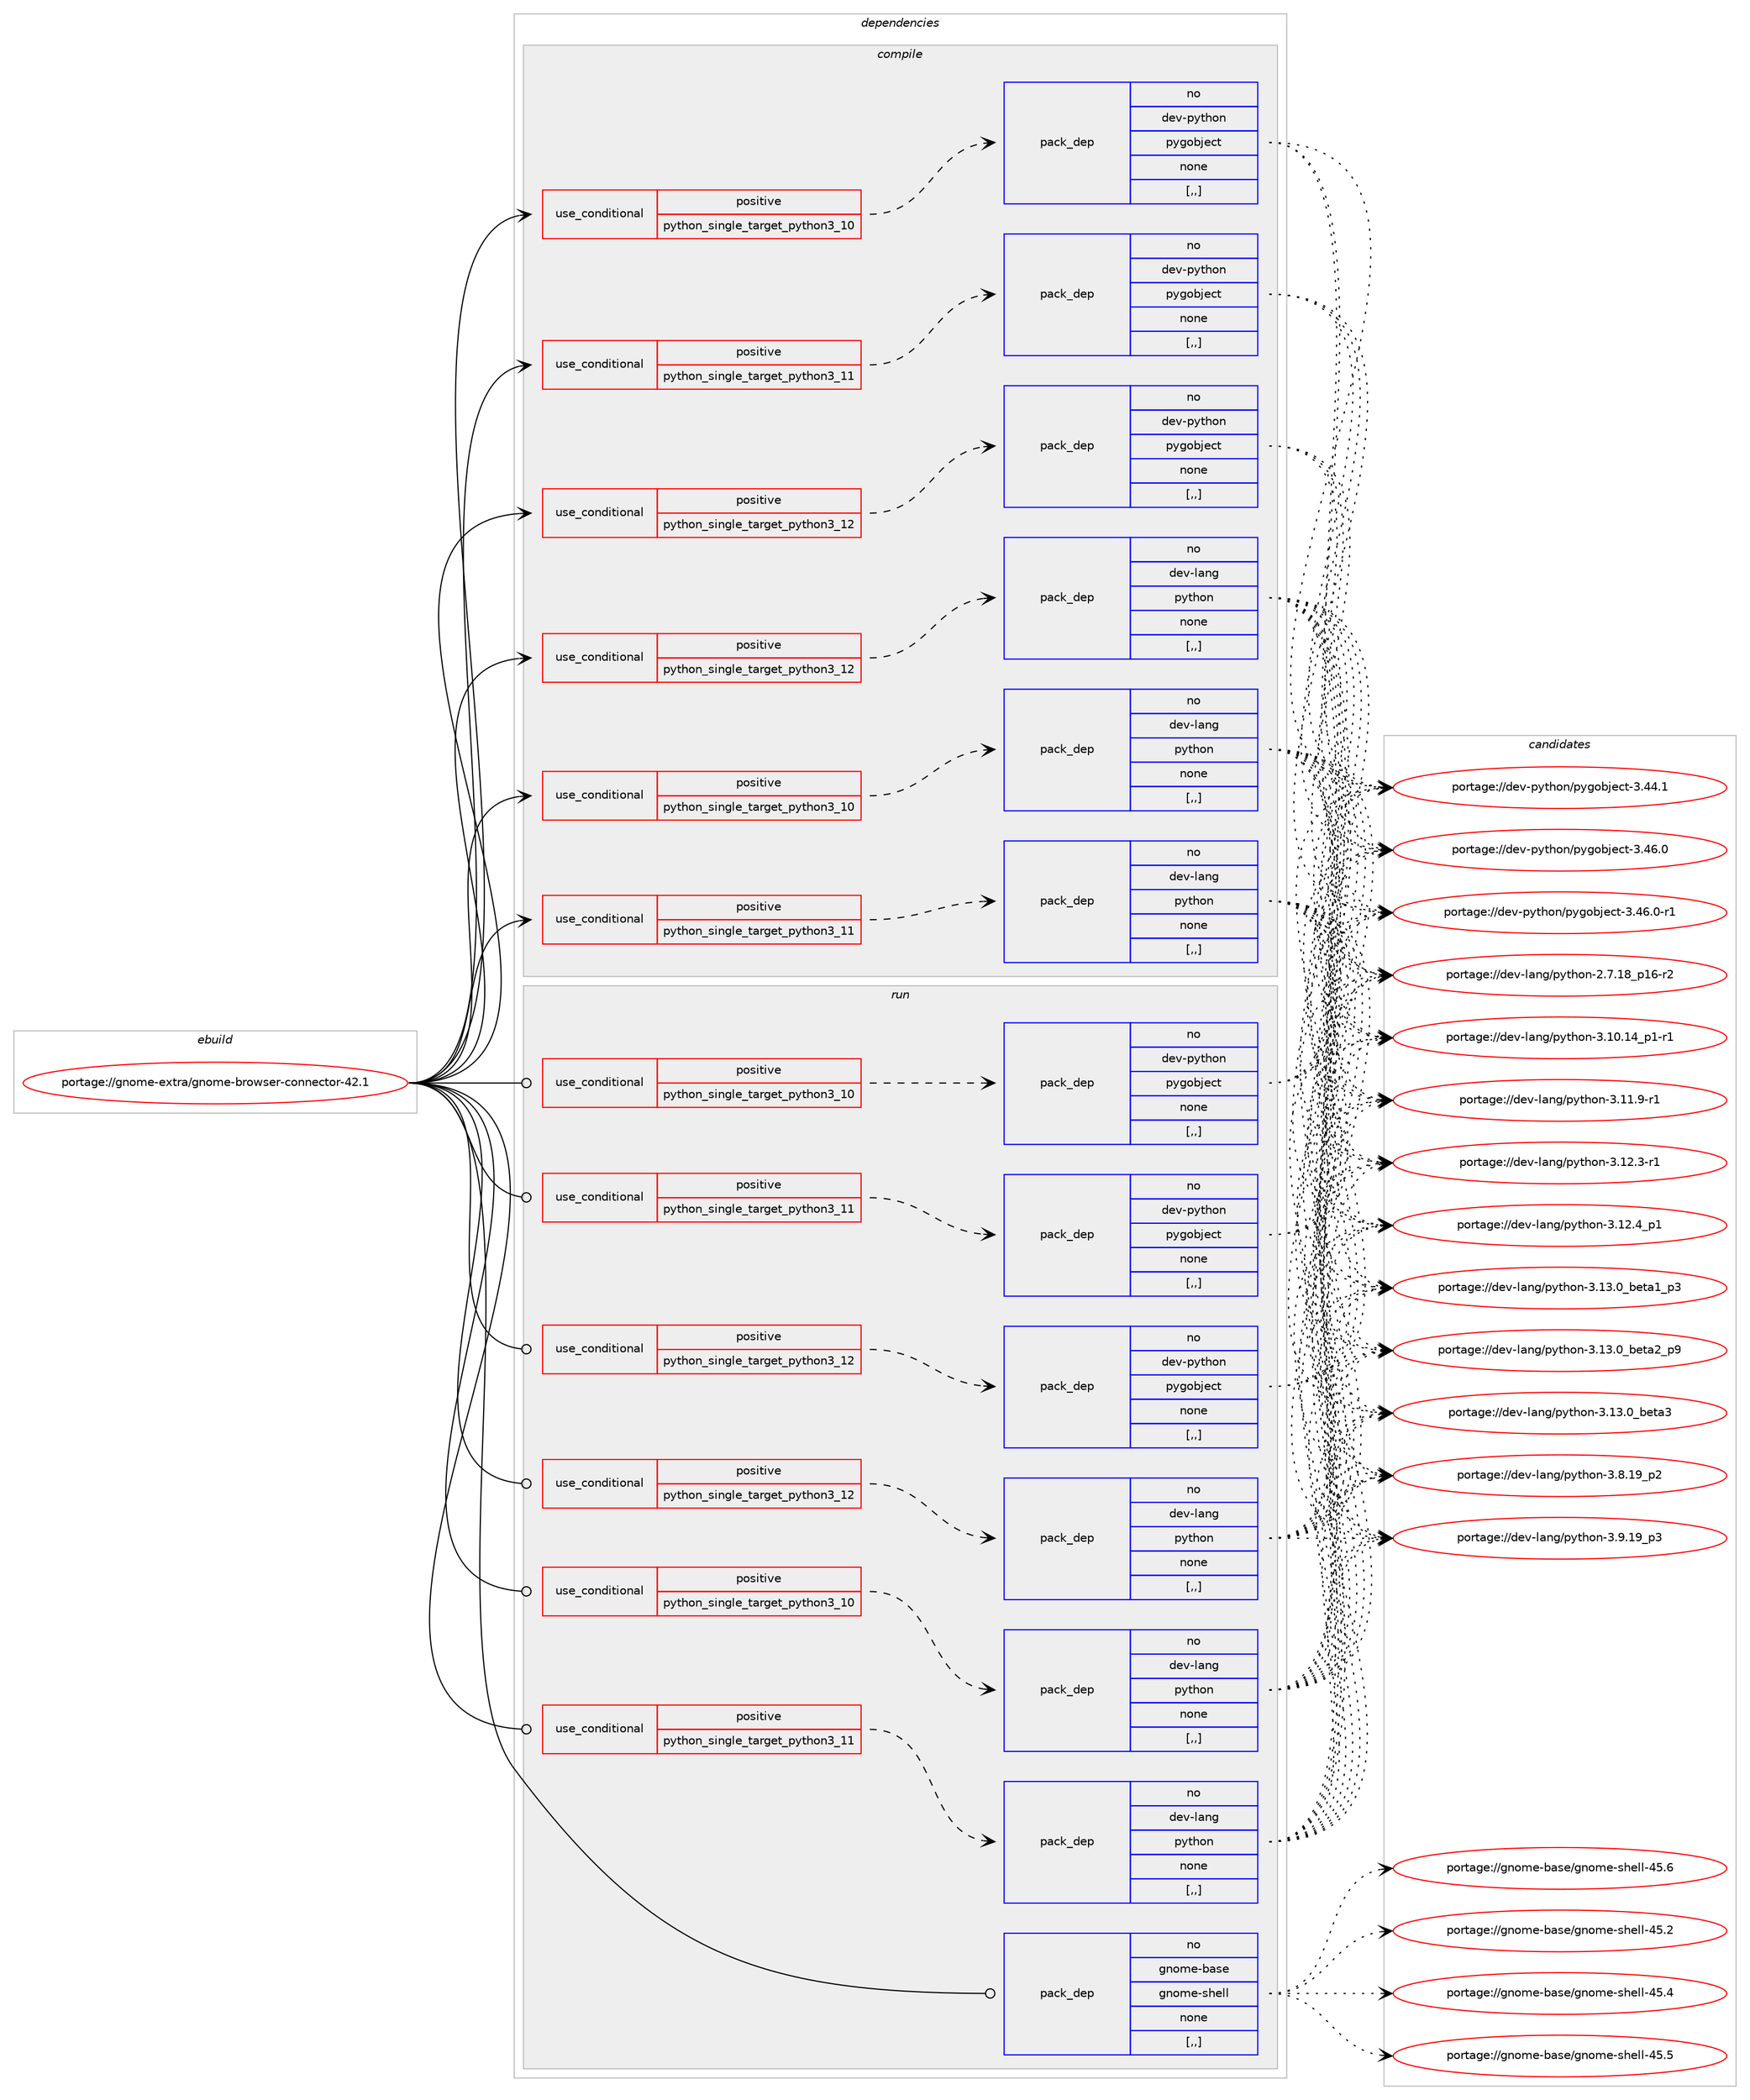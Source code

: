 digraph prolog {

# *************
# Graph options
# *************

newrank=true;
concentrate=true;
compound=true;
graph [rankdir=LR,fontname=Helvetica,fontsize=10,ranksep=1.5];#, ranksep=2.5, nodesep=0.2];
edge  [arrowhead=vee];
node  [fontname=Helvetica,fontsize=10];

# **********
# The ebuild
# **********

subgraph cluster_leftcol {
color=gray;
rank=same;
label=<<i>ebuild</i>>;
id [label="portage://gnome-extra/gnome-browser-connector-42.1", color=red, width=4, href="../gnome-extra/gnome-browser-connector-42.1.svg"];
}

# ****************
# The dependencies
# ****************

subgraph cluster_midcol {
color=gray;
label=<<i>dependencies</i>>;
subgraph cluster_compile {
fillcolor="#eeeeee";
style=filled;
label=<<i>compile</i>>;
subgraph cond64227 {
dependency235148 [label=<<TABLE BORDER="0" CELLBORDER="1" CELLSPACING="0" CELLPADDING="4"><TR><TD ROWSPAN="3" CELLPADDING="10">use_conditional</TD></TR><TR><TD>positive</TD></TR><TR><TD>python_single_target_python3_10</TD></TR></TABLE>>, shape=none, color=red];
subgraph pack169402 {
dependency235149 [label=<<TABLE BORDER="0" CELLBORDER="1" CELLSPACING="0" CELLPADDING="4" WIDTH="220"><TR><TD ROWSPAN="6" CELLPADDING="30">pack_dep</TD></TR><TR><TD WIDTH="110">no</TD></TR><TR><TD>dev-lang</TD></TR><TR><TD>python</TD></TR><TR><TD>none</TD></TR><TR><TD>[,,]</TD></TR></TABLE>>, shape=none, color=blue];
}
dependency235148:e -> dependency235149:w [weight=20,style="dashed",arrowhead="vee"];
}
id:e -> dependency235148:w [weight=20,style="solid",arrowhead="vee"];
subgraph cond64228 {
dependency235150 [label=<<TABLE BORDER="0" CELLBORDER="1" CELLSPACING="0" CELLPADDING="4"><TR><TD ROWSPAN="3" CELLPADDING="10">use_conditional</TD></TR><TR><TD>positive</TD></TR><TR><TD>python_single_target_python3_10</TD></TR></TABLE>>, shape=none, color=red];
subgraph pack169403 {
dependency235151 [label=<<TABLE BORDER="0" CELLBORDER="1" CELLSPACING="0" CELLPADDING="4" WIDTH="220"><TR><TD ROWSPAN="6" CELLPADDING="30">pack_dep</TD></TR><TR><TD WIDTH="110">no</TD></TR><TR><TD>dev-python</TD></TR><TR><TD>pygobject</TD></TR><TR><TD>none</TD></TR><TR><TD>[,,]</TD></TR></TABLE>>, shape=none, color=blue];
}
dependency235150:e -> dependency235151:w [weight=20,style="dashed",arrowhead="vee"];
}
id:e -> dependency235150:w [weight=20,style="solid",arrowhead="vee"];
subgraph cond64229 {
dependency235152 [label=<<TABLE BORDER="0" CELLBORDER="1" CELLSPACING="0" CELLPADDING="4"><TR><TD ROWSPAN="3" CELLPADDING="10">use_conditional</TD></TR><TR><TD>positive</TD></TR><TR><TD>python_single_target_python3_11</TD></TR></TABLE>>, shape=none, color=red];
subgraph pack169404 {
dependency235153 [label=<<TABLE BORDER="0" CELLBORDER="1" CELLSPACING="0" CELLPADDING="4" WIDTH="220"><TR><TD ROWSPAN="6" CELLPADDING="30">pack_dep</TD></TR><TR><TD WIDTH="110">no</TD></TR><TR><TD>dev-lang</TD></TR><TR><TD>python</TD></TR><TR><TD>none</TD></TR><TR><TD>[,,]</TD></TR></TABLE>>, shape=none, color=blue];
}
dependency235152:e -> dependency235153:w [weight=20,style="dashed",arrowhead="vee"];
}
id:e -> dependency235152:w [weight=20,style="solid",arrowhead="vee"];
subgraph cond64230 {
dependency235154 [label=<<TABLE BORDER="0" CELLBORDER="1" CELLSPACING="0" CELLPADDING="4"><TR><TD ROWSPAN="3" CELLPADDING="10">use_conditional</TD></TR><TR><TD>positive</TD></TR><TR><TD>python_single_target_python3_11</TD></TR></TABLE>>, shape=none, color=red];
subgraph pack169405 {
dependency235155 [label=<<TABLE BORDER="0" CELLBORDER="1" CELLSPACING="0" CELLPADDING="4" WIDTH="220"><TR><TD ROWSPAN="6" CELLPADDING="30">pack_dep</TD></TR><TR><TD WIDTH="110">no</TD></TR><TR><TD>dev-python</TD></TR><TR><TD>pygobject</TD></TR><TR><TD>none</TD></TR><TR><TD>[,,]</TD></TR></TABLE>>, shape=none, color=blue];
}
dependency235154:e -> dependency235155:w [weight=20,style="dashed",arrowhead="vee"];
}
id:e -> dependency235154:w [weight=20,style="solid",arrowhead="vee"];
subgraph cond64231 {
dependency235156 [label=<<TABLE BORDER="0" CELLBORDER="1" CELLSPACING="0" CELLPADDING="4"><TR><TD ROWSPAN="3" CELLPADDING="10">use_conditional</TD></TR><TR><TD>positive</TD></TR><TR><TD>python_single_target_python3_12</TD></TR></TABLE>>, shape=none, color=red];
subgraph pack169406 {
dependency235157 [label=<<TABLE BORDER="0" CELLBORDER="1" CELLSPACING="0" CELLPADDING="4" WIDTH="220"><TR><TD ROWSPAN="6" CELLPADDING="30">pack_dep</TD></TR><TR><TD WIDTH="110">no</TD></TR><TR><TD>dev-lang</TD></TR><TR><TD>python</TD></TR><TR><TD>none</TD></TR><TR><TD>[,,]</TD></TR></TABLE>>, shape=none, color=blue];
}
dependency235156:e -> dependency235157:w [weight=20,style="dashed",arrowhead="vee"];
}
id:e -> dependency235156:w [weight=20,style="solid",arrowhead="vee"];
subgraph cond64232 {
dependency235158 [label=<<TABLE BORDER="0" CELLBORDER="1" CELLSPACING="0" CELLPADDING="4"><TR><TD ROWSPAN="3" CELLPADDING="10">use_conditional</TD></TR><TR><TD>positive</TD></TR><TR><TD>python_single_target_python3_12</TD></TR></TABLE>>, shape=none, color=red];
subgraph pack169407 {
dependency235159 [label=<<TABLE BORDER="0" CELLBORDER="1" CELLSPACING="0" CELLPADDING="4" WIDTH="220"><TR><TD ROWSPAN="6" CELLPADDING="30">pack_dep</TD></TR><TR><TD WIDTH="110">no</TD></TR><TR><TD>dev-python</TD></TR><TR><TD>pygobject</TD></TR><TR><TD>none</TD></TR><TR><TD>[,,]</TD></TR></TABLE>>, shape=none, color=blue];
}
dependency235158:e -> dependency235159:w [weight=20,style="dashed",arrowhead="vee"];
}
id:e -> dependency235158:w [weight=20,style="solid",arrowhead="vee"];
}
subgraph cluster_compileandrun {
fillcolor="#eeeeee";
style=filled;
label=<<i>compile and run</i>>;
}
subgraph cluster_run {
fillcolor="#eeeeee";
style=filled;
label=<<i>run</i>>;
subgraph cond64233 {
dependency235160 [label=<<TABLE BORDER="0" CELLBORDER="1" CELLSPACING="0" CELLPADDING="4"><TR><TD ROWSPAN="3" CELLPADDING="10">use_conditional</TD></TR><TR><TD>positive</TD></TR><TR><TD>python_single_target_python3_10</TD></TR></TABLE>>, shape=none, color=red];
subgraph pack169408 {
dependency235161 [label=<<TABLE BORDER="0" CELLBORDER="1" CELLSPACING="0" CELLPADDING="4" WIDTH="220"><TR><TD ROWSPAN="6" CELLPADDING="30">pack_dep</TD></TR><TR><TD WIDTH="110">no</TD></TR><TR><TD>dev-lang</TD></TR><TR><TD>python</TD></TR><TR><TD>none</TD></TR><TR><TD>[,,]</TD></TR></TABLE>>, shape=none, color=blue];
}
dependency235160:e -> dependency235161:w [weight=20,style="dashed",arrowhead="vee"];
}
id:e -> dependency235160:w [weight=20,style="solid",arrowhead="odot"];
subgraph cond64234 {
dependency235162 [label=<<TABLE BORDER="0" CELLBORDER="1" CELLSPACING="0" CELLPADDING="4"><TR><TD ROWSPAN="3" CELLPADDING="10">use_conditional</TD></TR><TR><TD>positive</TD></TR><TR><TD>python_single_target_python3_10</TD></TR></TABLE>>, shape=none, color=red];
subgraph pack169409 {
dependency235163 [label=<<TABLE BORDER="0" CELLBORDER="1" CELLSPACING="0" CELLPADDING="4" WIDTH="220"><TR><TD ROWSPAN="6" CELLPADDING="30">pack_dep</TD></TR><TR><TD WIDTH="110">no</TD></TR><TR><TD>dev-python</TD></TR><TR><TD>pygobject</TD></TR><TR><TD>none</TD></TR><TR><TD>[,,]</TD></TR></TABLE>>, shape=none, color=blue];
}
dependency235162:e -> dependency235163:w [weight=20,style="dashed",arrowhead="vee"];
}
id:e -> dependency235162:w [weight=20,style="solid",arrowhead="odot"];
subgraph cond64235 {
dependency235164 [label=<<TABLE BORDER="0" CELLBORDER="1" CELLSPACING="0" CELLPADDING="4"><TR><TD ROWSPAN="3" CELLPADDING="10">use_conditional</TD></TR><TR><TD>positive</TD></TR><TR><TD>python_single_target_python3_11</TD></TR></TABLE>>, shape=none, color=red];
subgraph pack169410 {
dependency235165 [label=<<TABLE BORDER="0" CELLBORDER="1" CELLSPACING="0" CELLPADDING="4" WIDTH="220"><TR><TD ROWSPAN="6" CELLPADDING="30">pack_dep</TD></TR><TR><TD WIDTH="110">no</TD></TR><TR><TD>dev-lang</TD></TR><TR><TD>python</TD></TR><TR><TD>none</TD></TR><TR><TD>[,,]</TD></TR></TABLE>>, shape=none, color=blue];
}
dependency235164:e -> dependency235165:w [weight=20,style="dashed",arrowhead="vee"];
}
id:e -> dependency235164:w [weight=20,style="solid",arrowhead="odot"];
subgraph cond64236 {
dependency235166 [label=<<TABLE BORDER="0" CELLBORDER="1" CELLSPACING="0" CELLPADDING="4"><TR><TD ROWSPAN="3" CELLPADDING="10">use_conditional</TD></TR><TR><TD>positive</TD></TR><TR><TD>python_single_target_python3_11</TD></TR></TABLE>>, shape=none, color=red];
subgraph pack169411 {
dependency235167 [label=<<TABLE BORDER="0" CELLBORDER="1" CELLSPACING="0" CELLPADDING="4" WIDTH="220"><TR><TD ROWSPAN="6" CELLPADDING="30">pack_dep</TD></TR><TR><TD WIDTH="110">no</TD></TR><TR><TD>dev-python</TD></TR><TR><TD>pygobject</TD></TR><TR><TD>none</TD></TR><TR><TD>[,,]</TD></TR></TABLE>>, shape=none, color=blue];
}
dependency235166:e -> dependency235167:w [weight=20,style="dashed",arrowhead="vee"];
}
id:e -> dependency235166:w [weight=20,style="solid",arrowhead="odot"];
subgraph cond64237 {
dependency235168 [label=<<TABLE BORDER="0" CELLBORDER="1" CELLSPACING="0" CELLPADDING="4"><TR><TD ROWSPAN="3" CELLPADDING="10">use_conditional</TD></TR><TR><TD>positive</TD></TR><TR><TD>python_single_target_python3_12</TD></TR></TABLE>>, shape=none, color=red];
subgraph pack169412 {
dependency235169 [label=<<TABLE BORDER="0" CELLBORDER="1" CELLSPACING="0" CELLPADDING="4" WIDTH="220"><TR><TD ROWSPAN="6" CELLPADDING="30">pack_dep</TD></TR><TR><TD WIDTH="110">no</TD></TR><TR><TD>dev-lang</TD></TR><TR><TD>python</TD></TR><TR><TD>none</TD></TR><TR><TD>[,,]</TD></TR></TABLE>>, shape=none, color=blue];
}
dependency235168:e -> dependency235169:w [weight=20,style="dashed",arrowhead="vee"];
}
id:e -> dependency235168:w [weight=20,style="solid",arrowhead="odot"];
subgraph cond64238 {
dependency235170 [label=<<TABLE BORDER="0" CELLBORDER="1" CELLSPACING="0" CELLPADDING="4"><TR><TD ROWSPAN="3" CELLPADDING="10">use_conditional</TD></TR><TR><TD>positive</TD></TR><TR><TD>python_single_target_python3_12</TD></TR></TABLE>>, shape=none, color=red];
subgraph pack169413 {
dependency235171 [label=<<TABLE BORDER="0" CELLBORDER="1" CELLSPACING="0" CELLPADDING="4" WIDTH="220"><TR><TD ROWSPAN="6" CELLPADDING="30">pack_dep</TD></TR><TR><TD WIDTH="110">no</TD></TR><TR><TD>dev-python</TD></TR><TR><TD>pygobject</TD></TR><TR><TD>none</TD></TR><TR><TD>[,,]</TD></TR></TABLE>>, shape=none, color=blue];
}
dependency235170:e -> dependency235171:w [weight=20,style="dashed",arrowhead="vee"];
}
id:e -> dependency235170:w [weight=20,style="solid",arrowhead="odot"];
subgraph pack169414 {
dependency235172 [label=<<TABLE BORDER="0" CELLBORDER="1" CELLSPACING="0" CELLPADDING="4" WIDTH="220"><TR><TD ROWSPAN="6" CELLPADDING="30">pack_dep</TD></TR><TR><TD WIDTH="110">no</TD></TR><TR><TD>gnome-base</TD></TR><TR><TD>gnome-shell</TD></TR><TR><TD>none</TD></TR><TR><TD>[,,]</TD></TR></TABLE>>, shape=none, color=blue];
}
id:e -> dependency235172:w [weight=20,style="solid",arrowhead="odot"];
}
}

# **************
# The candidates
# **************

subgraph cluster_choices {
rank=same;
color=gray;
label=<<i>candidates</i>>;

subgraph choice169402 {
color=black;
nodesep=1;
choice100101118451089711010347112121116104111110455046554649569511249544511450 [label="portage://dev-lang/python-2.7.18_p16-r2", color=red, width=4,href="../dev-lang/python-2.7.18_p16-r2.svg"];
choice100101118451089711010347112121116104111110455146494846495295112494511449 [label="portage://dev-lang/python-3.10.14_p1-r1", color=red, width=4,href="../dev-lang/python-3.10.14_p1-r1.svg"];
choice100101118451089711010347112121116104111110455146494946574511449 [label="portage://dev-lang/python-3.11.9-r1", color=red, width=4,href="../dev-lang/python-3.11.9-r1.svg"];
choice100101118451089711010347112121116104111110455146495046514511449 [label="portage://dev-lang/python-3.12.3-r1", color=red, width=4,href="../dev-lang/python-3.12.3-r1.svg"];
choice100101118451089711010347112121116104111110455146495046529511249 [label="portage://dev-lang/python-3.12.4_p1", color=red, width=4,href="../dev-lang/python-3.12.4_p1.svg"];
choice10010111845108971101034711212111610411111045514649514648959810111697499511251 [label="portage://dev-lang/python-3.13.0_beta1_p3", color=red, width=4,href="../dev-lang/python-3.13.0_beta1_p3.svg"];
choice10010111845108971101034711212111610411111045514649514648959810111697509511257 [label="portage://dev-lang/python-3.13.0_beta2_p9", color=red, width=4,href="../dev-lang/python-3.13.0_beta2_p9.svg"];
choice1001011184510897110103471121211161041111104551464951464895981011169751 [label="portage://dev-lang/python-3.13.0_beta3", color=red, width=4,href="../dev-lang/python-3.13.0_beta3.svg"];
choice100101118451089711010347112121116104111110455146564649579511250 [label="portage://dev-lang/python-3.8.19_p2", color=red, width=4,href="../dev-lang/python-3.8.19_p2.svg"];
choice100101118451089711010347112121116104111110455146574649579511251 [label="portage://dev-lang/python-3.9.19_p3", color=red, width=4,href="../dev-lang/python-3.9.19_p3.svg"];
dependency235149:e -> choice100101118451089711010347112121116104111110455046554649569511249544511450:w [style=dotted,weight="100"];
dependency235149:e -> choice100101118451089711010347112121116104111110455146494846495295112494511449:w [style=dotted,weight="100"];
dependency235149:e -> choice100101118451089711010347112121116104111110455146494946574511449:w [style=dotted,weight="100"];
dependency235149:e -> choice100101118451089711010347112121116104111110455146495046514511449:w [style=dotted,weight="100"];
dependency235149:e -> choice100101118451089711010347112121116104111110455146495046529511249:w [style=dotted,weight="100"];
dependency235149:e -> choice10010111845108971101034711212111610411111045514649514648959810111697499511251:w [style=dotted,weight="100"];
dependency235149:e -> choice10010111845108971101034711212111610411111045514649514648959810111697509511257:w [style=dotted,weight="100"];
dependency235149:e -> choice1001011184510897110103471121211161041111104551464951464895981011169751:w [style=dotted,weight="100"];
dependency235149:e -> choice100101118451089711010347112121116104111110455146564649579511250:w [style=dotted,weight="100"];
dependency235149:e -> choice100101118451089711010347112121116104111110455146574649579511251:w [style=dotted,weight="100"];
}
subgraph choice169403 {
color=black;
nodesep=1;
choice1001011184511212111610411111047112121103111981061019911645514652524649 [label="portage://dev-python/pygobject-3.44.1", color=red, width=4,href="../dev-python/pygobject-3.44.1.svg"];
choice1001011184511212111610411111047112121103111981061019911645514652544648 [label="portage://dev-python/pygobject-3.46.0", color=red, width=4,href="../dev-python/pygobject-3.46.0.svg"];
choice10010111845112121116104111110471121211031119810610199116455146525446484511449 [label="portage://dev-python/pygobject-3.46.0-r1", color=red, width=4,href="../dev-python/pygobject-3.46.0-r1.svg"];
dependency235151:e -> choice1001011184511212111610411111047112121103111981061019911645514652524649:w [style=dotted,weight="100"];
dependency235151:e -> choice1001011184511212111610411111047112121103111981061019911645514652544648:w [style=dotted,weight="100"];
dependency235151:e -> choice10010111845112121116104111110471121211031119810610199116455146525446484511449:w [style=dotted,weight="100"];
}
subgraph choice169404 {
color=black;
nodesep=1;
choice100101118451089711010347112121116104111110455046554649569511249544511450 [label="portage://dev-lang/python-2.7.18_p16-r2", color=red, width=4,href="../dev-lang/python-2.7.18_p16-r2.svg"];
choice100101118451089711010347112121116104111110455146494846495295112494511449 [label="portage://dev-lang/python-3.10.14_p1-r1", color=red, width=4,href="../dev-lang/python-3.10.14_p1-r1.svg"];
choice100101118451089711010347112121116104111110455146494946574511449 [label="portage://dev-lang/python-3.11.9-r1", color=red, width=4,href="../dev-lang/python-3.11.9-r1.svg"];
choice100101118451089711010347112121116104111110455146495046514511449 [label="portage://dev-lang/python-3.12.3-r1", color=red, width=4,href="../dev-lang/python-3.12.3-r1.svg"];
choice100101118451089711010347112121116104111110455146495046529511249 [label="portage://dev-lang/python-3.12.4_p1", color=red, width=4,href="../dev-lang/python-3.12.4_p1.svg"];
choice10010111845108971101034711212111610411111045514649514648959810111697499511251 [label="portage://dev-lang/python-3.13.0_beta1_p3", color=red, width=4,href="../dev-lang/python-3.13.0_beta1_p3.svg"];
choice10010111845108971101034711212111610411111045514649514648959810111697509511257 [label="portage://dev-lang/python-3.13.0_beta2_p9", color=red, width=4,href="../dev-lang/python-3.13.0_beta2_p9.svg"];
choice1001011184510897110103471121211161041111104551464951464895981011169751 [label="portage://dev-lang/python-3.13.0_beta3", color=red, width=4,href="../dev-lang/python-3.13.0_beta3.svg"];
choice100101118451089711010347112121116104111110455146564649579511250 [label="portage://dev-lang/python-3.8.19_p2", color=red, width=4,href="../dev-lang/python-3.8.19_p2.svg"];
choice100101118451089711010347112121116104111110455146574649579511251 [label="portage://dev-lang/python-3.9.19_p3", color=red, width=4,href="../dev-lang/python-3.9.19_p3.svg"];
dependency235153:e -> choice100101118451089711010347112121116104111110455046554649569511249544511450:w [style=dotted,weight="100"];
dependency235153:e -> choice100101118451089711010347112121116104111110455146494846495295112494511449:w [style=dotted,weight="100"];
dependency235153:e -> choice100101118451089711010347112121116104111110455146494946574511449:w [style=dotted,weight="100"];
dependency235153:e -> choice100101118451089711010347112121116104111110455146495046514511449:w [style=dotted,weight="100"];
dependency235153:e -> choice100101118451089711010347112121116104111110455146495046529511249:w [style=dotted,weight="100"];
dependency235153:e -> choice10010111845108971101034711212111610411111045514649514648959810111697499511251:w [style=dotted,weight="100"];
dependency235153:e -> choice10010111845108971101034711212111610411111045514649514648959810111697509511257:w [style=dotted,weight="100"];
dependency235153:e -> choice1001011184510897110103471121211161041111104551464951464895981011169751:w [style=dotted,weight="100"];
dependency235153:e -> choice100101118451089711010347112121116104111110455146564649579511250:w [style=dotted,weight="100"];
dependency235153:e -> choice100101118451089711010347112121116104111110455146574649579511251:w [style=dotted,weight="100"];
}
subgraph choice169405 {
color=black;
nodesep=1;
choice1001011184511212111610411111047112121103111981061019911645514652524649 [label="portage://dev-python/pygobject-3.44.1", color=red, width=4,href="../dev-python/pygobject-3.44.1.svg"];
choice1001011184511212111610411111047112121103111981061019911645514652544648 [label="portage://dev-python/pygobject-3.46.0", color=red, width=4,href="../dev-python/pygobject-3.46.0.svg"];
choice10010111845112121116104111110471121211031119810610199116455146525446484511449 [label="portage://dev-python/pygobject-3.46.0-r1", color=red, width=4,href="../dev-python/pygobject-3.46.0-r1.svg"];
dependency235155:e -> choice1001011184511212111610411111047112121103111981061019911645514652524649:w [style=dotted,weight="100"];
dependency235155:e -> choice1001011184511212111610411111047112121103111981061019911645514652544648:w [style=dotted,weight="100"];
dependency235155:e -> choice10010111845112121116104111110471121211031119810610199116455146525446484511449:w [style=dotted,weight="100"];
}
subgraph choice169406 {
color=black;
nodesep=1;
choice100101118451089711010347112121116104111110455046554649569511249544511450 [label="portage://dev-lang/python-2.7.18_p16-r2", color=red, width=4,href="../dev-lang/python-2.7.18_p16-r2.svg"];
choice100101118451089711010347112121116104111110455146494846495295112494511449 [label="portage://dev-lang/python-3.10.14_p1-r1", color=red, width=4,href="../dev-lang/python-3.10.14_p1-r1.svg"];
choice100101118451089711010347112121116104111110455146494946574511449 [label="portage://dev-lang/python-3.11.9-r1", color=red, width=4,href="../dev-lang/python-3.11.9-r1.svg"];
choice100101118451089711010347112121116104111110455146495046514511449 [label="portage://dev-lang/python-3.12.3-r1", color=red, width=4,href="../dev-lang/python-3.12.3-r1.svg"];
choice100101118451089711010347112121116104111110455146495046529511249 [label="portage://dev-lang/python-3.12.4_p1", color=red, width=4,href="../dev-lang/python-3.12.4_p1.svg"];
choice10010111845108971101034711212111610411111045514649514648959810111697499511251 [label="portage://dev-lang/python-3.13.0_beta1_p3", color=red, width=4,href="../dev-lang/python-3.13.0_beta1_p3.svg"];
choice10010111845108971101034711212111610411111045514649514648959810111697509511257 [label="portage://dev-lang/python-3.13.0_beta2_p9", color=red, width=4,href="../dev-lang/python-3.13.0_beta2_p9.svg"];
choice1001011184510897110103471121211161041111104551464951464895981011169751 [label="portage://dev-lang/python-3.13.0_beta3", color=red, width=4,href="../dev-lang/python-3.13.0_beta3.svg"];
choice100101118451089711010347112121116104111110455146564649579511250 [label="portage://dev-lang/python-3.8.19_p2", color=red, width=4,href="../dev-lang/python-3.8.19_p2.svg"];
choice100101118451089711010347112121116104111110455146574649579511251 [label="portage://dev-lang/python-3.9.19_p3", color=red, width=4,href="../dev-lang/python-3.9.19_p3.svg"];
dependency235157:e -> choice100101118451089711010347112121116104111110455046554649569511249544511450:w [style=dotted,weight="100"];
dependency235157:e -> choice100101118451089711010347112121116104111110455146494846495295112494511449:w [style=dotted,weight="100"];
dependency235157:e -> choice100101118451089711010347112121116104111110455146494946574511449:w [style=dotted,weight="100"];
dependency235157:e -> choice100101118451089711010347112121116104111110455146495046514511449:w [style=dotted,weight="100"];
dependency235157:e -> choice100101118451089711010347112121116104111110455146495046529511249:w [style=dotted,weight="100"];
dependency235157:e -> choice10010111845108971101034711212111610411111045514649514648959810111697499511251:w [style=dotted,weight="100"];
dependency235157:e -> choice10010111845108971101034711212111610411111045514649514648959810111697509511257:w [style=dotted,weight="100"];
dependency235157:e -> choice1001011184510897110103471121211161041111104551464951464895981011169751:w [style=dotted,weight="100"];
dependency235157:e -> choice100101118451089711010347112121116104111110455146564649579511250:w [style=dotted,weight="100"];
dependency235157:e -> choice100101118451089711010347112121116104111110455146574649579511251:w [style=dotted,weight="100"];
}
subgraph choice169407 {
color=black;
nodesep=1;
choice1001011184511212111610411111047112121103111981061019911645514652524649 [label="portage://dev-python/pygobject-3.44.1", color=red, width=4,href="../dev-python/pygobject-3.44.1.svg"];
choice1001011184511212111610411111047112121103111981061019911645514652544648 [label="portage://dev-python/pygobject-3.46.0", color=red, width=4,href="../dev-python/pygobject-3.46.0.svg"];
choice10010111845112121116104111110471121211031119810610199116455146525446484511449 [label="portage://dev-python/pygobject-3.46.0-r1", color=red, width=4,href="../dev-python/pygobject-3.46.0-r1.svg"];
dependency235159:e -> choice1001011184511212111610411111047112121103111981061019911645514652524649:w [style=dotted,weight="100"];
dependency235159:e -> choice1001011184511212111610411111047112121103111981061019911645514652544648:w [style=dotted,weight="100"];
dependency235159:e -> choice10010111845112121116104111110471121211031119810610199116455146525446484511449:w [style=dotted,weight="100"];
}
subgraph choice169408 {
color=black;
nodesep=1;
choice100101118451089711010347112121116104111110455046554649569511249544511450 [label="portage://dev-lang/python-2.7.18_p16-r2", color=red, width=4,href="../dev-lang/python-2.7.18_p16-r2.svg"];
choice100101118451089711010347112121116104111110455146494846495295112494511449 [label="portage://dev-lang/python-3.10.14_p1-r1", color=red, width=4,href="../dev-lang/python-3.10.14_p1-r1.svg"];
choice100101118451089711010347112121116104111110455146494946574511449 [label="portage://dev-lang/python-3.11.9-r1", color=red, width=4,href="../dev-lang/python-3.11.9-r1.svg"];
choice100101118451089711010347112121116104111110455146495046514511449 [label="portage://dev-lang/python-3.12.3-r1", color=red, width=4,href="../dev-lang/python-3.12.3-r1.svg"];
choice100101118451089711010347112121116104111110455146495046529511249 [label="portage://dev-lang/python-3.12.4_p1", color=red, width=4,href="../dev-lang/python-3.12.4_p1.svg"];
choice10010111845108971101034711212111610411111045514649514648959810111697499511251 [label="portage://dev-lang/python-3.13.0_beta1_p3", color=red, width=4,href="../dev-lang/python-3.13.0_beta1_p3.svg"];
choice10010111845108971101034711212111610411111045514649514648959810111697509511257 [label="portage://dev-lang/python-3.13.0_beta2_p9", color=red, width=4,href="../dev-lang/python-3.13.0_beta2_p9.svg"];
choice1001011184510897110103471121211161041111104551464951464895981011169751 [label="portage://dev-lang/python-3.13.0_beta3", color=red, width=4,href="../dev-lang/python-3.13.0_beta3.svg"];
choice100101118451089711010347112121116104111110455146564649579511250 [label="portage://dev-lang/python-3.8.19_p2", color=red, width=4,href="../dev-lang/python-3.8.19_p2.svg"];
choice100101118451089711010347112121116104111110455146574649579511251 [label="portage://dev-lang/python-3.9.19_p3", color=red, width=4,href="../dev-lang/python-3.9.19_p3.svg"];
dependency235161:e -> choice100101118451089711010347112121116104111110455046554649569511249544511450:w [style=dotted,weight="100"];
dependency235161:e -> choice100101118451089711010347112121116104111110455146494846495295112494511449:w [style=dotted,weight="100"];
dependency235161:e -> choice100101118451089711010347112121116104111110455146494946574511449:w [style=dotted,weight="100"];
dependency235161:e -> choice100101118451089711010347112121116104111110455146495046514511449:w [style=dotted,weight="100"];
dependency235161:e -> choice100101118451089711010347112121116104111110455146495046529511249:w [style=dotted,weight="100"];
dependency235161:e -> choice10010111845108971101034711212111610411111045514649514648959810111697499511251:w [style=dotted,weight="100"];
dependency235161:e -> choice10010111845108971101034711212111610411111045514649514648959810111697509511257:w [style=dotted,weight="100"];
dependency235161:e -> choice1001011184510897110103471121211161041111104551464951464895981011169751:w [style=dotted,weight="100"];
dependency235161:e -> choice100101118451089711010347112121116104111110455146564649579511250:w [style=dotted,weight="100"];
dependency235161:e -> choice100101118451089711010347112121116104111110455146574649579511251:w [style=dotted,weight="100"];
}
subgraph choice169409 {
color=black;
nodesep=1;
choice1001011184511212111610411111047112121103111981061019911645514652524649 [label="portage://dev-python/pygobject-3.44.1", color=red, width=4,href="../dev-python/pygobject-3.44.1.svg"];
choice1001011184511212111610411111047112121103111981061019911645514652544648 [label="portage://dev-python/pygobject-3.46.0", color=red, width=4,href="../dev-python/pygobject-3.46.0.svg"];
choice10010111845112121116104111110471121211031119810610199116455146525446484511449 [label="portage://dev-python/pygobject-3.46.0-r1", color=red, width=4,href="../dev-python/pygobject-3.46.0-r1.svg"];
dependency235163:e -> choice1001011184511212111610411111047112121103111981061019911645514652524649:w [style=dotted,weight="100"];
dependency235163:e -> choice1001011184511212111610411111047112121103111981061019911645514652544648:w [style=dotted,weight="100"];
dependency235163:e -> choice10010111845112121116104111110471121211031119810610199116455146525446484511449:w [style=dotted,weight="100"];
}
subgraph choice169410 {
color=black;
nodesep=1;
choice100101118451089711010347112121116104111110455046554649569511249544511450 [label="portage://dev-lang/python-2.7.18_p16-r2", color=red, width=4,href="../dev-lang/python-2.7.18_p16-r2.svg"];
choice100101118451089711010347112121116104111110455146494846495295112494511449 [label="portage://dev-lang/python-3.10.14_p1-r1", color=red, width=4,href="../dev-lang/python-3.10.14_p1-r1.svg"];
choice100101118451089711010347112121116104111110455146494946574511449 [label="portage://dev-lang/python-3.11.9-r1", color=red, width=4,href="../dev-lang/python-3.11.9-r1.svg"];
choice100101118451089711010347112121116104111110455146495046514511449 [label="portage://dev-lang/python-3.12.3-r1", color=red, width=4,href="../dev-lang/python-3.12.3-r1.svg"];
choice100101118451089711010347112121116104111110455146495046529511249 [label="portage://dev-lang/python-3.12.4_p1", color=red, width=4,href="../dev-lang/python-3.12.4_p1.svg"];
choice10010111845108971101034711212111610411111045514649514648959810111697499511251 [label="portage://dev-lang/python-3.13.0_beta1_p3", color=red, width=4,href="../dev-lang/python-3.13.0_beta1_p3.svg"];
choice10010111845108971101034711212111610411111045514649514648959810111697509511257 [label="portage://dev-lang/python-3.13.0_beta2_p9", color=red, width=4,href="../dev-lang/python-3.13.0_beta2_p9.svg"];
choice1001011184510897110103471121211161041111104551464951464895981011169751 [label="portage://dev-lang/python-3.13.0_beta3", color=red, width=4,href="../dev-lang/python-3.13.0_beta3.svg"];
choice100101118451089711010347112121116104111110455146564649579511250 [label="portage://dev-lang/python-3.8.19_p2", color=red, width=4,href="../dev-lang/python-3.8.19_p2.svg"];
choice100101118451089711010347112121116104111110455146574649579511251 [label="portage://dev-lang/python-3.9.19_p3", color=red, width=4,href="../dev-lang/python-3.9.19_p3.svg"];
dependency235165:e -> choice100101118451089711010347112121116104111110455046554649569511249544511450:w [style=dotted,weight="100"];
dependency235165:e -> choice100101118451089711010347112121116104111110455146494846495295112494511449:w [style=dotted,weight="100"];
dependency235165:e -> choice100101118451089711010347112121116104111110455146494946574511449:w [style=dotted,weight="100"];
dependency235165:e -> choice100101118451089711010347112121116104111110455146495046514511449:w [style=dotted,weight="100"];
dependency235165:e -> choice100101118451089711010347112121116104111110455146495046529511249:w [style=dotted,weight="100"];
dependency235165:e -> choice10010111845108971101034711212111610411111045514649514648959810111697499511251:w [style=dotted,weight="100"];
dependency235165:e -> choice10010111845108971101034711212111610411111045514649514648959810111697509511257:w [style=dotted,weight="100"];
dependency235165:e -> choice1001011184510897110103471121211161041111104551464951464895981011169751:w [style=dotted,weight="100"];
dependency235165:e -> choice100101118451089711010347112121116104111110455146564649579511250:w [style=dotted,weight="100"];
dependency235165:e -> choice100101118451089711010347112121116104111110455146574649579511251:w [style=dotted,weight="100"];
}
subgraph choice169411 {
color=black;
nodesep=1;
choice1001011184511212111610411111047112121103111981061019911645514652524649 [label="portage://dev-python/pygobject-3.44.1", color=red, width=4,href="../dev-python/pygobject-3.44.1.svg"];
choice1001011184511212111610411111047112121103111981061019911645514652544648 [label="portage://dev-python/pygobject-3.46.0", color=red, width=4,href="../dev-python/pygobject-3.46.0.svg"];
choice10010111845112121116104111110471121211031119810610199116455146525446484511449 [label="portage://dev-python/pygobject-3.46.0-r1", color=red, width=4,href="../dev-python/pygobject-3.46.0-r1.svg"];
dependency235167:e -> choice1001011184511212111610411111047112121103111981061019911645514652524649:w [style=dotted,weight="100"];
dependency235167:e -> choice1001011184511212111610411111047112121103111981061019911645514652544648:w [style=dotted,weight="100"];
dependency235167:e -> choice10010111845112121116104111110471121211031119810610199116455146525446484511449:w [style=dotted,weight="100"];
}
subgraph choice169412 {
color=black;
nodesep=1;
choice100101118451089711010347112121116104111110455046554649569511249544511450 [label="portage://dev-lang/python-2.7.18_p16-r2", color=red, width=4,href="../dev-lang/python-2.7.18_p16-r2.svg"];
choice100101118451089711010347112121116104111110455146494846495295112494511449 [label="portage://dev-lang/python-3.10.14_p1-r1", color=red, width=4,href="../dev-lang/python-3.10.14_p1-r1.svg"];
choice100101118451089711010347112121116104111110455146494946574511449 [label="portage://dev-lang/python-3.11.9-r1", color=red, width=4,href="../dev-lang/python-3.11.9-r1.svg"];
choice100101118451089711010347112121116104111110455146495046514511449 [label="portage://dev-lang/python-3.12.3-r1", color=red, width=4,href="../dev-lang/python-3.12.3-r1.svg"];
choice100101118451089711010347112121116104111110455146495046529511249 [label="portage://dev-lang/python-3.12.4_p1", color=red, width=4,href="../dev-lang/python-3.12.4_p1.svg"];
choice10010111845108971101034711212111610411111045514649514648959810111697499511251 [label="portage://dev-lang/python-3.13.0_beta1_p3", color=red, width=4,href="../dev-lang/python-3.13.0_beta1_p3.svg"];
choice10010111845108971101034711212111610411111045514649514648959810111697509511257 [label="portage://dev-lang/python-3.13.0_beta2_p9", color=red, width=4,href="../dev-lang/python-3.13.0_beta2_p9.svg"];
choice1001011184510897110103471121211161041111104551464951464895981011169751 [label="portage://dev-lang/python-3.13.0_beta3", color=red, width=4,href="../dev-lang/python-3.13.0_beta3.svg"];
choice100101118451089711010347112121116104111110455146564649579511250 [label="portage://dev-lang/python-3.8.19_p2", color=red, width=4,href="../dev-lang/python-3.8.19_p2.svg"];
choice100101118451089711010347112121116104111110455146574649579511251 [label="portage://dev-lang/python-3.9.19_p3", color=red, width=4,href="../dev-lang/python-3.9.19_p3.svg"];
dependency235169:e -> choice100101118451089711010347112121116104111110455046554649569511249544511450:w [style=dotted,weight="100"];
dependency235169:e -> choice100101118451089711010347112121116104111110455146494846495295112494511449:w [style=dotted,weight="100"];
dependency235169:e -> choice100101118451089711010347112121116104111110455146494946574511449:w [style=dotted,weight="100"];
dependency235169:e -> choice100101118451089711010347112121116104111110455146495046514511449:w [style=dotted,weight="100"];
dependency235169:e -> choice100101118451089711010347112121116104111110455146495046529511249:w [style=dotted,weight="100"];
dependency235169:e -> choice10010111845108971101034711212111610411111045514649514648959810111697499511251:w [style=dotted,weight="100"];
dependency235169:e -> choice10010111845108971101034711212111610411111045514649514648959810111697509511257:w [style=dotted,weight="100"];
dependency235169:e -> choice1001011184510897110103471121211161041111104551464951464895981011169751:w [style=dotted,weight="100"];
dependency235169:e -> choice100101118451089711010347112121116104111110455146564649579511250:w [style=dotted,weight="100"];
dependency235169:e -> choice100101118451089711010347112121116104111110455146574649579511251:w [style=dotted,weight="100"];
}
subgraph choice169413 {
color=black;
nodesep=1;
choice1001011184511212111610411111047112121103111981061019911645514652524649 [label="portage://dev-python/pygobject-3.44.1", color=red, width=4,href="../dev-python/pygobject-3.44.1.svg"];
choice1001011184511212111610411111047112121103111981061019911645514652544648 [label="portage://dev-python/pygobject-3.46.0", color=red, width=4,href="../dev-python/pygobject-3.46.0.svg"];
choice10010111845112121116104111110471121211031119810610199116455146525446484511449 [label="portage://dev-python/pygobject-3.46.0-r1", color=red, width=4,href="../dev-python/pygobject-3.46.0-r1.svg"];
dependency235171:e -> choice1001011184511212111610411111047112121103111981061019911645514652524649:w [style=dotted,weight="100"];
dependency235171:e -> choice1001011184511212111610411111047112121103111981061019911645514652544648:w [style=dotted,weight="100"];
dependency235171:e -> choice10010111845112121116104111110471121211031119810610199116455146525446484511449:w [style=dotted,weight="100"];
}
subgraph choice169414 {
color=black;
nodesep=1;
choice10311011110910145989711510147103110111109101451151041011081084552534650 [label="portage://gnome-base/gnome-shell-45.2", color=red, width=4,href="../gnome-base/gnome-shell-45.2.svg"];
choice10311011110910145989711510147103110111109101451151041011081084552534652 [label="portage://gnome-base/gnome-shell-45.4", color=red, width=4,href="../gnome-base/gnome-shell-45.4.svg"];
choice10311011110910145989711510147103110111109101451151041011081084552534653 [label="portage://gnome-base/gnome-shell-45.5", color=red, width=4,href="../gnome-base/gnome-shell-45.5.svg"];
choice10311011110910145989711510147103110111109101451151041011081084552534654 [label="portage://gnome-base/gnome-shell-45.6", color=red, width=4,href="../gnome-base/gnome-shell-45.6.svg"];
dependency235172:e -> choice10311011110910145989711510147103110111109101451151041011081084552534650:w [style=dotted,weight="100"];
dependency235172:e -> choice10311011110910145989711510147103110111109101451151041011081084552534652:w [style=dotted,weight="100"];
dependency235172:e -> choice10311011110910145989711510147103110111109101451151041011081084552534653:w [style=dotted,weight="100"];
dependency235172:e -> choice10311011110910145989711510147103110111109101451151041011081084552534654:w [style=dotted,weight="100"];
}
}

}
